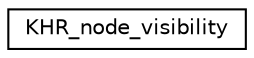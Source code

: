 digraph "Graphical Class Hierarchy"
{
 // LATEX_PDF_SIZE
  edge [fontname="Helvetica",fontsize="10",labelfontname="Helvetica",labelfontsize="10"];
  node [fontname="Helvetica",fontsize="10",shape=record];
  rankdir="LR";
  Node0 [label="KHR_node_visibility",height=0.2,width=0.4,color="black", fillcolor="white", style="filled",URL="$struct_k_h_r__node__visibility.html",tooltip=" "];
}
